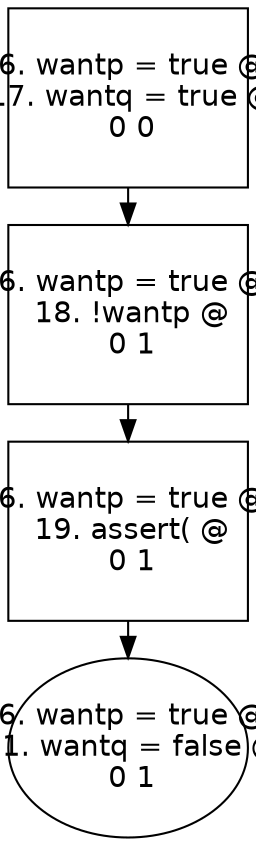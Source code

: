 digraph "" {
  graph [size="16,12",ranksep=.25];               
  node [shape=box,fontname=Helvetica,fontsize=14];
  node [width=1.6,height=1.2,fixedsize=true];     
 0 [label=" 6. wantp = true @\n 17. wantq = true @\n 0 0\n"peripheries=1];
 1 [label=" 6. wantp = true @\n 18. !wantp @\n 0 1\n"peripheries=1];
 2 [label=" 6. wantp = true @\n 19. assert( @\n 0 1\n"peripheries=1];
 3 [label=" 6. wantp = true @\n 21. wantq = false @\n 0 1\n" shape = ellipse peripheries=1];
 0 -> 1;
 1 -> 2;
 2 -> 3;
}
